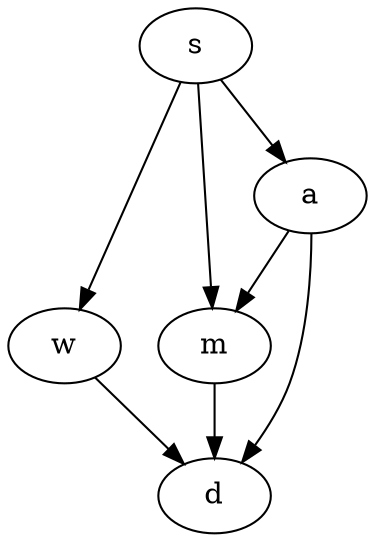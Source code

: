 digraph test_open_paths_01 {
  s -> w;
  s -> a;
  s -> m;
  w -> d;
  a -> m;
  a -> d;
  m -> d;
}
